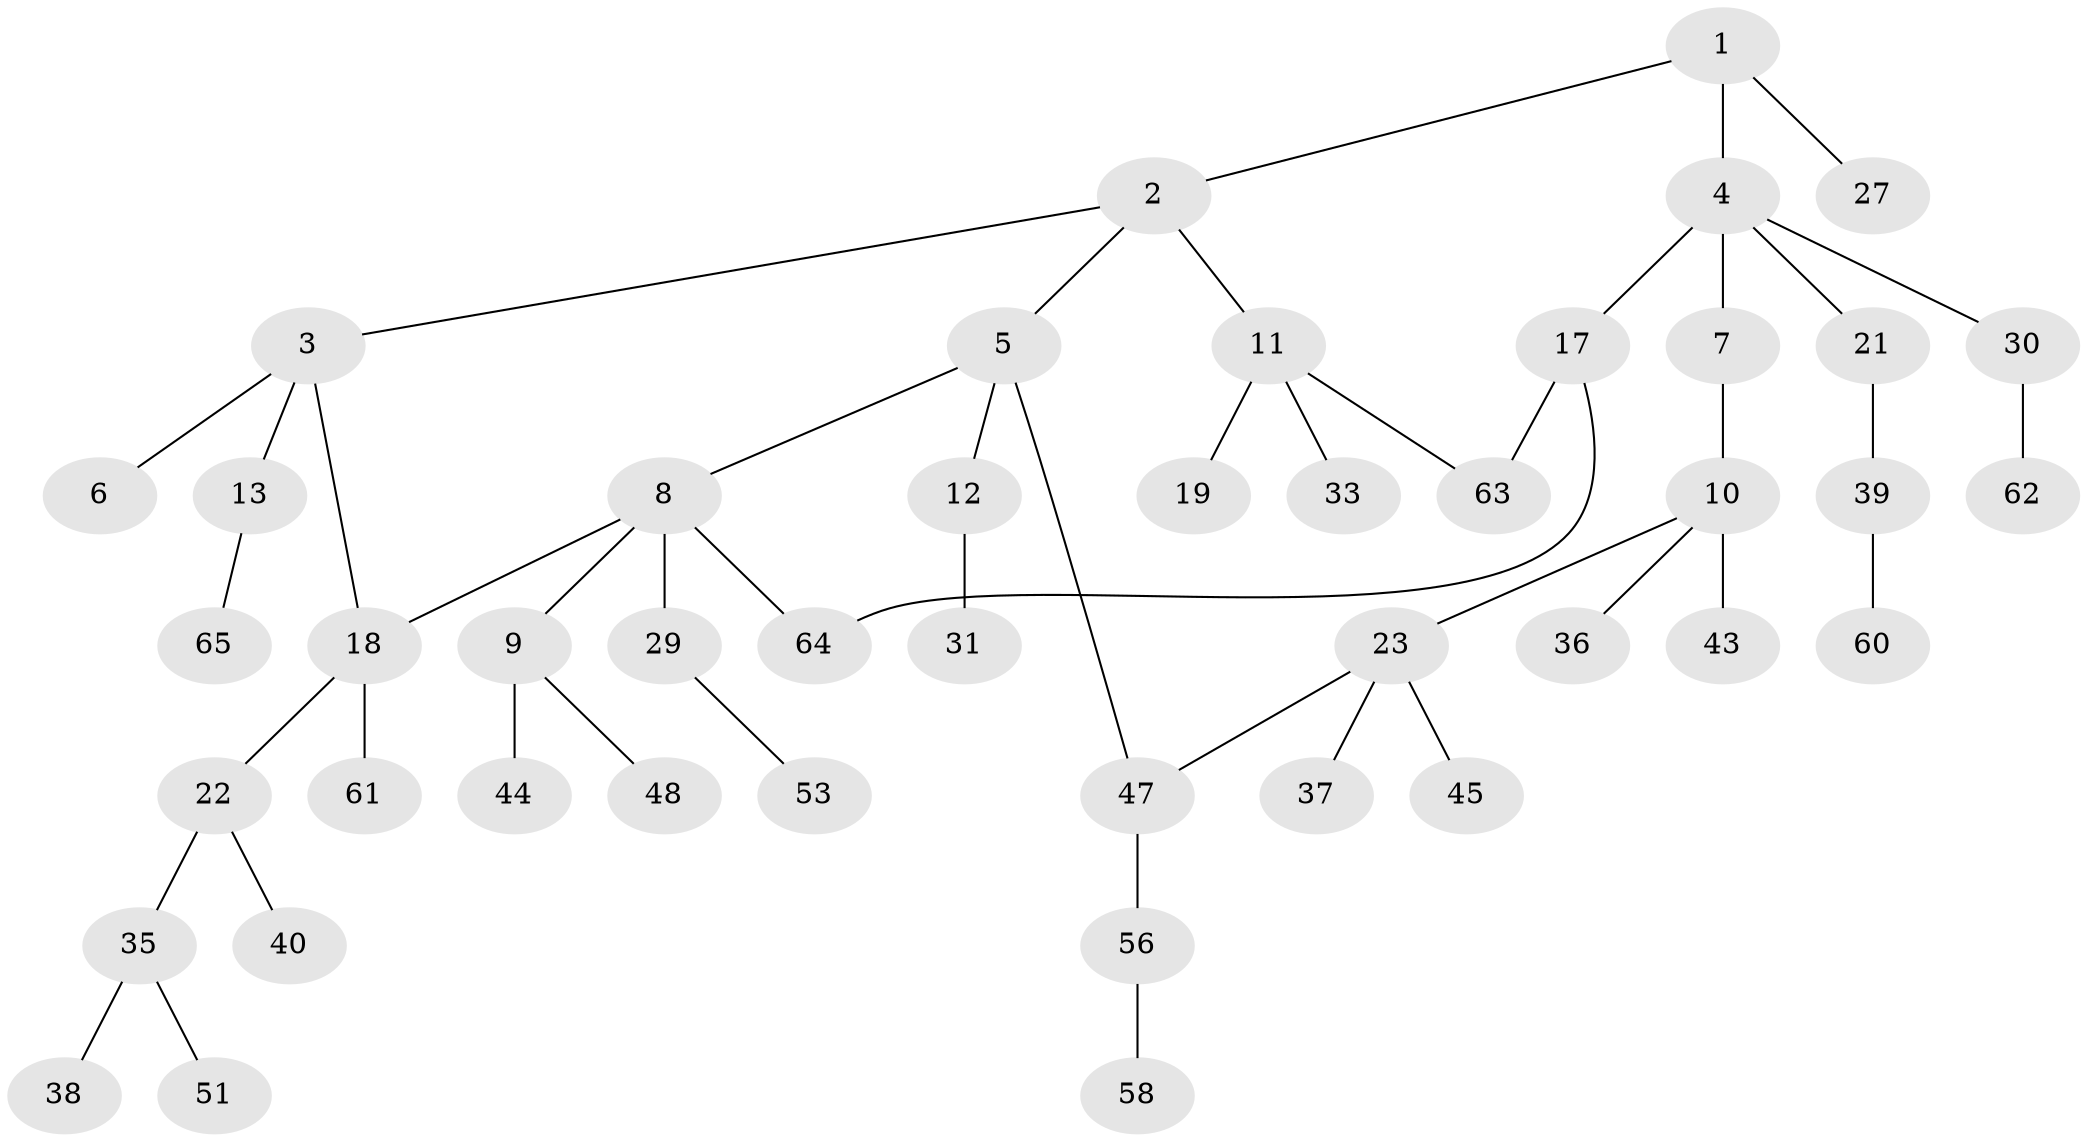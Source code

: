 // Generated by graph-tools (version 1.1) at 2025/51/02/27/25 19:51:41]
// undirected, 45 vertices, 48 edges
graph export_dot {
graph [start="1"]
  node [color=gray90,style=filled];
  1 [super="+46"];
  2;
  3;
  4 [super="+25"];
  5 [super="+14"];
  6 [super="+20"];
  7;
  8 [super="+15"];
  9;
  10 [super="+24"];
  11 [super="+41"];
  12 [super="+16"];
  13 [super="+55"];
  17;
  18 [super="+28"];
  19;
  21 [super="+32"];
  22 [super="+42"];
  23 [super="+26"];
  27 [super="+49"];
  29;
  30 [super="+34"];
  31 [super="+50"];
  33;
  35;
  36;
  37;
  38 [super="+57"];
  39 [super="+59"];
  40;
  43;
  44;
  45;
  47 [super="+52"];
  48 [super="+54"];
  51;
  53;
  56;
  58;
  60;
  61;
  62;
  63;
  64;
  65;
  1 -- 2;
  1 -- 4;
  1 -- 27;
  2 -- 3;
  2 -- 5;
  2 -- 11;
  3 -- 6;
  3 -- 13;
  3 -- 18;
  4 -- 7;
  4 -- 17;
  4 -- 21;
  4 -- 30;
  5 -- 8;
  5 -- 12;
  5 -- 47;
  7 -- 10;
  8 -- 9;
  8 -- 29;
  8 -- 18;
  8 -- 64;
  9 -- 44;
  9 -- 48;
  10 -- 23;
  10 -- 43;
  10 -- 36;
  11 -- 19;
  11 -- 33;
  11 -- 63;
  12 -- 31;
  13 -- 65;
  17 -- 63;
  17 -- 64;
  18 -- 22;
  18 -- 61;
  21 -- 39;
  22 -- 35;
  22 -- 40;
  23 -- 45;
  23 -- 37;
  23 -- 47;
  29 -- 53;
  30 -- 62;
  35 -- 38;
  35 -- 51;
  39 -- 60;
  47 -- 56;
  56 -- 58;
}
